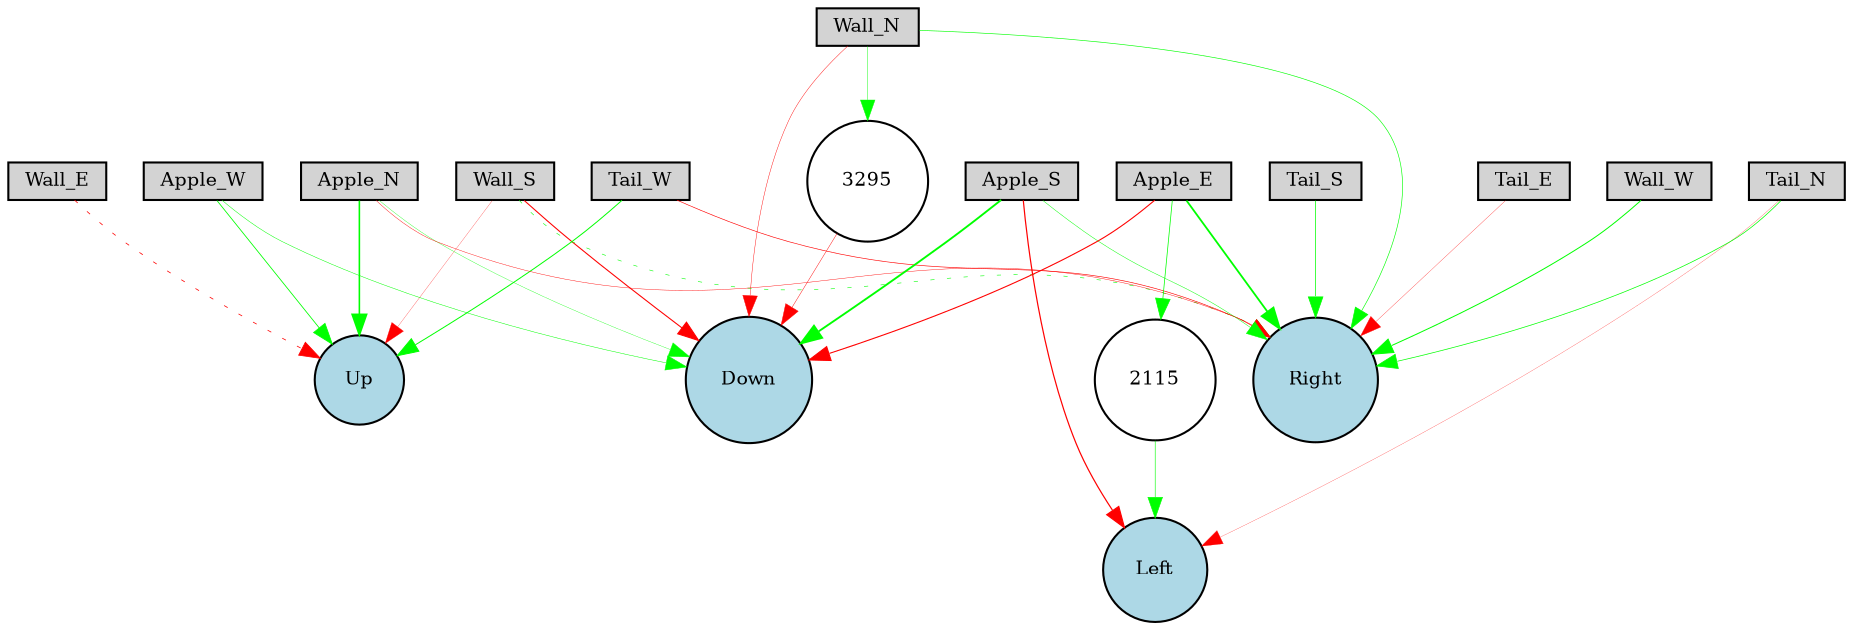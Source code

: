 digraph {
	node [fontsize=9 height=0.2 shape=circle width=0.2]
	Wall_N [fillcolor=lightgray shape=box style=filled]
	Wall_S [fillcolor=lightgray shape=box style=filled]
	Wall_E [fillcolor=lightgray shape=box style=filled]
	Wall_W [fillcolor=lightgray shape=box style=filled]
	Tail_N [fillcolor=lightgray shape=box style=filled]
	Tail_S [fillcolor=lightgray shape=box style=filled]
	Tail_E [fillcolor=lightgray shape=box style=filled]
	Tail_W [fillcolor=lightgray shape=box style=filled]
	Apple_N [fillcolor=lightgray shape=box style=filled]
	Apple_S [fillcolor=lightgray shape=box style=filled]
	Apple_E [fillcolor=lightgray shape=box style=filled]
	Apple_W [fillcolor=lightgray shape=box style=filled]
	Up [fillcolor=lightblue style=filled]
	Left [fillcolor=lightblue style=filled]
	Down [fillcolor=lightblue style=filled]
	Right [fillcolor=lightblue style=filled]
	2115 [fillcolor=white style=filled]
	3295 [fillcolor=white style=filled]
	Tail_E -> Right [color=red penwidth=0.1398523896250639 style=solid]
	Apple_N -> Up [color=green penwidth=0.7629169037018865 style=solid]
	Wall_N -> Right [color=green penwidth=0.299225075232768 style=solid]
	Apple_S -> Down [color=green penwidth=0.9097379431384736 style=solid]
	Tail_N -> Right [color=green penwidth=0.3416420482038179 style=solid]
	Wall_S -> Up [color=red penwidth=0.1197605667882962 style=solid]
	Wall_N -> Down [color=red penwidth=0.2041387729321002 style=solid]
	Apple_S -> Left [color=red penwidth=0.579185715821054 style=solid]
	Apple_E -> Down [color=red penwidth=0.5224586940748314 style=solid]
	Tail_W -> Right [color=red penwidth=0.2987544414569928 style=solid]
	Wall_E -> Up [color=red penwidth=0.3631938700990104 style=dotted]
	Apple_S -> Right [color=green penwidth=0.2236800145601359 style=solid]
	Tail_W -> Up [color=green penwidth=0.47173941819106335 style=solid]
	Apple_W -> Up [color=green penwidth=0.3955855468225681 style=solid]
	Apple_N -> Right [color=red penwidth=0.19739166096734212 style=solid]
	Apple_E -> Right [color=green penwidth=0.8663162910448774 style=solid]
	Apple_N -> Down [color=green penwidth=0.16078070689611504 style=solid]
	Apple_W -> Down [color=green penwidth=0.23080367036764796 style=solid]
	Tail_N -> Left [color=red penwidth=0.1144162688075272 style=solid]
	Wall_W -> Right [color=green penwidth=0.47496196367509314 style=solid]
	Apple_E -> 2115 [color=green penwidth=0.3535478420519419 style=solid]
	2115 -> Left [color=green penwidth=0.28889086566771294 style=solid]
	Wall_S -> Right [color=green penwidth=0.27421671224075794 style=dotted]
	Wall_S -> Down [color=red penwidth=0.5140854742457095 style=solid]
	Wall_N -> 3295 [color=green penwidth=0.20828299553904228 style=solid]
	3295 -> Down [color=red penwidth=0.2102823810047481 style=solid]
	Tail_S -> Right [color=green penwidth=0.3530844860081639 style=solid]
}
